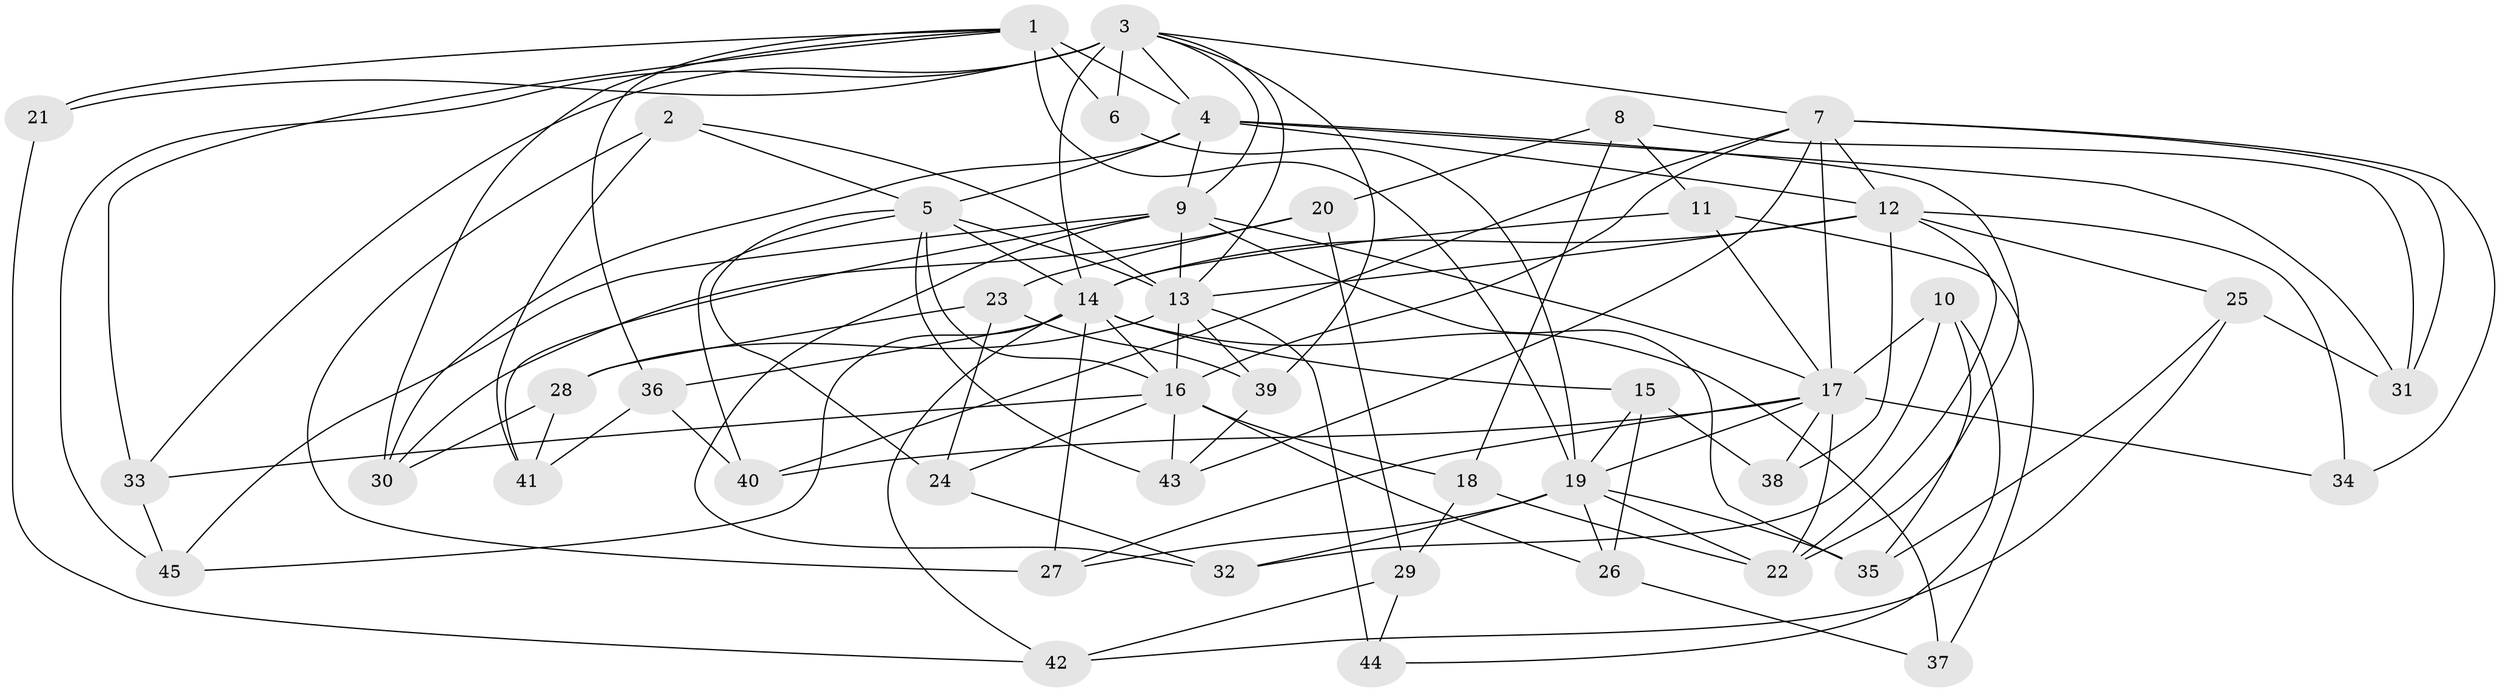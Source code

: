 // original degree distribution, {4: 1.0}
// Generated by graph-tools (version 1.1) at 2025/38/03/09/25 02:38:12]
// undirected, 45 vertices, 116 edges
graph export_dot {
graph [start="1"]
  node [color=gray90,style=filled];
  1;
  2;
  3;
  4;
  5;
  6;
  7;
  8;
  9;
  10;
  11;
  12;
  13;
  14;
  15;
  16;
  17;
  18;
  19;
  20;
  21;
  22;
  23;
  24;
  25;
  26;
  27;
  28;
  29;
  30;
  31;
  32;
  33;
  34;
  35;
  36;
  37;
  38;
  39;
  40;
  41;
  42;
  43;
  44;
  45;
  1 -- 4 [weight=3.0];
  1 -- 6 [weight=1.0];
  1 -- 19 [weight=2.0];
  1 -- 21 [weight=1.0];
  1 -- 30 [weight=1.0];
  1 -- 33 [weight=1.0];
  1 -- 36 [weight=1.0];
  2 -- 5 [weight=1.0];
  2 -- 13 [weight=1.0];
  2 -- 27 [weight=1.0];
  2 -- 41 [weight=1.0];
  3 -- 4 [weight=1.0];
  3 -- 6 [weight=2.0];
  3 -- 7 [weight=1.0];
  3 -- 9 [weight=1.0];
  3 -- 13 [weight=1.0];
  3 -- 14 [weight=1.0];
  3 -- 21 [weight=2.0];
  3 -- 33 [weight=1.0];
  3 -- 39 [weight=1.0];
  3 -- 45 [weight=1.0];
  4 -- 5 [weight=1.0];
  4 -- 9 [weight=1.0];
  4 -- 12 [weight=1.0];
  4 -- 22 [weight=1.0];
  4 -- 30 [weight=1.0];
  4 -- 31 [weight=1.0];
  5 -- 13 [weight=2.0];
  5 -- 14 [weight=1.0];
  5 -- 16 [weight=2.0];
  5 -- 24 [weight=1.0];
  5 -- 40 [weight=1.0];
  5 -- 43 [weight=1.0];
  6 -- 19 [weight=1.0];
  7 -- 12 [weight=2.0];
  7 -- 16 [weight=1.0];
  7 -- 17 [weight=2.0];
  7 -- 31 [weight=1.0];
  7 -- 34 [weight=1.0];
  7 -- 40 [weight=1.0];
  7 -- 43 [weight=1.0];
  8 -- 11 [weight=1.0];
  8 -- 18 [weight=1.0];
  8 -- 20 [weight=1.0];
  8 -- 31 [weight=1.0];
  9 -- 13 [weight=1.0];
  9 -- 17 [weight=1.0];
  9 -- 32 [weight=1.0];
  9 -- 35 [weight=1.0];
  9 -- 41 [weight=1.0];
  9 -- 45 [weight=1.0];
  10 -- 17 [weight=1.0];
  10 -- 32 [weight=1.0];
  10 -- 35 [weight=1.0];
  10 -- 44 [weight=1.0];
  11 -- 14 [weight=1.0];
  11 -- 17 [weight=1.0];
  11 -- 37 [weight=1.0];
  12 -- 13 [weight=2.0];
  12 -- 14 [weight=1.0];
  12 -- 22 [weight=2.0];
  12 -- 25 [weight=1.0];
  12 -- 34 [weight=1.0];
  12 -- 38 [weight=2.0];
  13 -- 16 [weight=1.0];
  13 -- 28 [weight=1.0];
  13 -- 39 [weight=1.0];
  13 -- 44 [weight=2.0];
  14 -- 15 [weight=1.0];
  14 -- 16 [weight=1.0];
  14 -- 27 [weight=1.0];
  14 -- 36 [weight=1.0];
  14 -- 37 [weight=2.0];
  14 -- 42 [weight=1.0];
  14 -- 45 [weight=1.0];
  15 -- 19 [weight=1.0];
  15 -- 26 [weight=1.0];
  15 -- 38 [weight=1.0];
  16 -- 18 [weight=1.0];
  16 -- 24 [weight=1.0];
  16 -- 26 [weight=1.0];
  16 -- 33 [weight=1.0];
  16 -- 43 [weight=1.0];
  17 -- 19 [weight=1.0];
  17 -- 22 [weight=1.0];
  17 -- 27 [weight=1.0];
  17 -- 34 [weight=2.0];
  17 -- 38 [weight=1.0];
  17 -- 40 [weight=1.0];
  18 -- 22 [weight=1.0];
  18 -- 29 [weight=1.0];
  19 -- 22 [weight=1.0];
  19 -- 26 [weight=1.0];
  19 -- 27 [weight=1.0];
  19 -- 32 [weight=1.0];
  19 -- 35 [weight=1.0];
  20 -- 23 [weight=1.0];
  20 -- 29 [weight=1.0];
  20 -- 30 [weight=1.0];
  21 -- 42 [weight=1.0];
  23 -- 24 [weight=1.0];
  23 -- 28 [weight=1.0];
  23 -- 39 [weight=1.0];
  24 -- 32 [weight=1.0];
  25 -- 31 [weight=1.0];
  25 -- 35 [weight=1.0];
  25 -- 42 [weight=1.0];
  26 -- 37 [weight=1.0];
  28 -- 30 [weight=1.0];
  28 -- 41 [weight=1.0];
  29 -- 42 [weight=1.0];
  29 -- 44 [weight=1.0];
  33 -- 45 [weight=1.0];
  36 -- 40 [weight=1.0];
  36 -- 41 [weight=1.0];
  39 -- 43 [weight=1.0];
}
